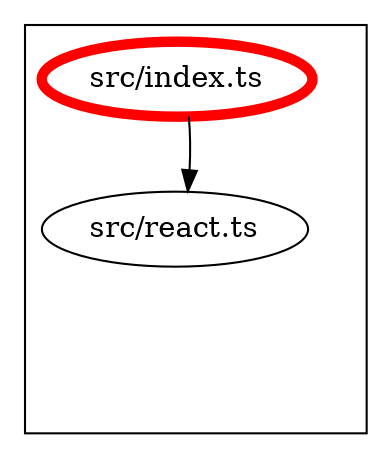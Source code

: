 digraph "dependency-graph-@siteimprove/alfa-react" {
  compound = true;
  "src/react.ts";
  subgraph "cluster_src" {
    color = "#000000";
    label = "";
    "src/index.ts" [
      label = "src/index.ts";
      color = "#ff0000";
      penwidth = 5;
    ];
    "exit_src" [
      style = "invis";
    ];
    "src/react.ts" [
      label = "src/react.ts";
    ];
    "src/index.ts" -> "exit_src" [
      style = "invis";
    ];
    "src/react.ts" -> "exit_src" [
      style = "invis";
    ];
  }
  "src/index.ts" -> "src/react.ts" [
    style = "invis";
  ];
  "src/index.ts" -> "src/react.ts" [
    style = "solid";
    color = "black";
  ];
}